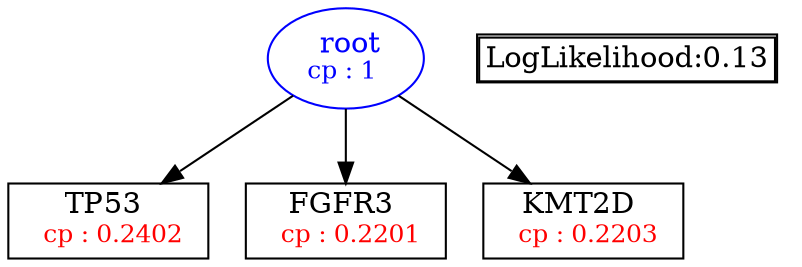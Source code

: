 digraph tree {
    "root" [label=<<font color='Blue'> root</font><br/><font color='Blue' POINT-SIZE='12'>cp : 1 </font>>, shape=oval, color=Blue];
    "S1" [label =<TP53 <br/> <font color='Red' POINT-SIZE='12'> cp : 0.2402 </font>>, shape=box];
    "S2" [label =<FGFR3 <br/> <font color='Red' POINT-SIZE='12'> cp : 0.2201 </font>>, shape=box];
    "S3" [label =<KMT2D <br/> <font color='Red' POINT-SIZE='12'> cp : 0.2203 </font>>, shape=box];
    "root" -> "S1";
    "root" -> "S2";
    "root" -> "S3";

    node[shape=plaintext]
    fontsize="10"
    struct1 [label=
    <<TABLE BORDER="1" CELLBORDER="1" CELLSPACING="0" >
    <TR><TD ALIGN="LEFT">LogLikelihood:0.13</TD></TR>
    </TABLE>>];

}
